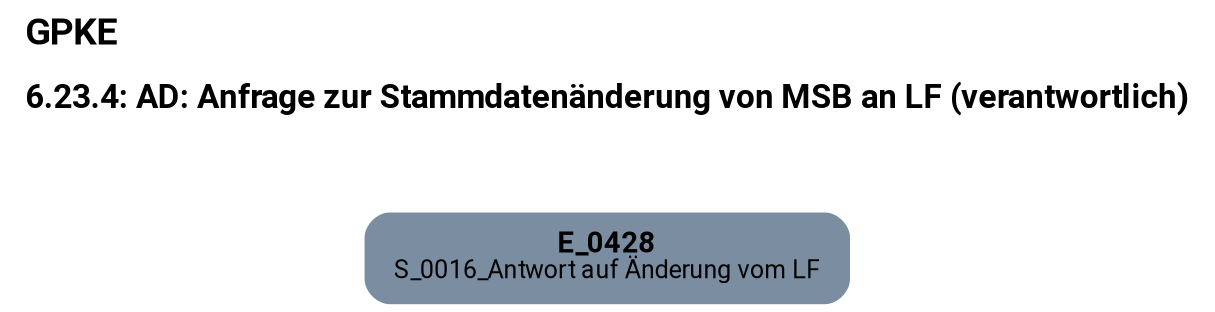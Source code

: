 digraph D {
    labelloc="t";
    label=<<B><FONT POINT-SIZE="18">GPKE</FONT></B><BR align="left"/><BR/><B><FONT POINT-SIZE="16">6.23.4: AD: Anfrage zur Stammdatenänderung von MSB an LF (verantwortlich)</FONT></B><BR align="left"/><BR/><BR/><BR/>>;
    ratio="compress";
    concentrate=true;
    pack=true;
    rankdir=TB;
    packmode="array";
    size="20,20";
    "Empty" [margin="0.2,0.12", shape=box, style="filled,rounded", penwidth=0.0, fillcolor="#7a8da1", label=<<B>E_0428</B><BR align="center"/><FONT point-size="12">S_0016_Antwort auf Änderung vom LF</FONT><BR align="center"/>>, fontname="Roboto, sans-serif"];


    bgcolor="transparent";
fontname="Roboto, sans-serif";
}